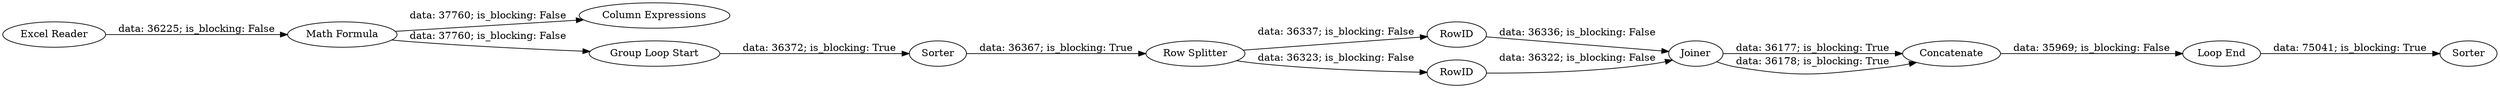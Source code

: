 digraph {
	"-6407534783776835792_3" [label="Loop End"]
	"-6407534783776835792_12" [label="Column Expressions"]
	"-6407534783776835792_11" [label="Math Formula"]
	"-6407534783776835792_13" [label=Sorter]
	"-6407534783776835792_8" [label=Concatenate]
	"-6407534783776835792_6" [label=RowID]
	"-6407534783776835792_9" [label=Sorter]
	"-6407534783776835792_4" [label="Row Splitter"]
	"-6407534783776835792_5" [label=RowID]
	"-6407534783776835792_1" [label="Excel Reader"]
	"-6407534783776835792_7" [label=Joiner]
	"-6407534783776835792_2" [label="Group Loop Start"]
	"-6407534783776835792_3" -> "-6407534783776835792_9" [label="data: 75041; is_blocking: True"]
	"-6407534783776835792_2" -> "-6407534783776835792_13" [label="data: 36372; is_blocking: True"]
	"-6407534783776835792_8" -> "-6407534783776835792_3" [label="data: 35969; is_blocking: False"]
	"-6407534783776835792_7" -> "-6407534783776835792_8" [label="data: 36177; is_blocking: True"]
	"-6407534783776835792_11" -> "-6407534783776835792_2" [label="data: 37760; is_blocking: False"]
	"-6407534783776835792_4" -> "-6407534783776835792_5" [label="data: 36323; is_blocking: False"]
	"-6407534783776835792_1" -> "-6407534783776835792_11" [label="data: 36225; is_blocking: False"]
	"-6407534783776835792_4" -> "-6407534783776835792_6" [label="data: 36337; is_blocking: False"]
	"-6407534783776835792_13" -> "-6407534783776835792_4" [label="data: 36367; is_blocking: True"]
	"-6407534783776835792_5" -> "-6407534783776835792_7" [label="data: 36322; is_blocking: False"]
	"-6407534783776835792_7" -> "-6407534783776835792_8" [label="data: 36178; is_blocking: True"]
	"-6407534783776835792_6" -> "-6407534783776835792_7" [label="data: 36336; is_blocking: False"]
	"-6407534783776835792_11" -> "-6407534783776835792_12" [label="data: 37760; is_blocking: False"]
	rankdir=LR
}

